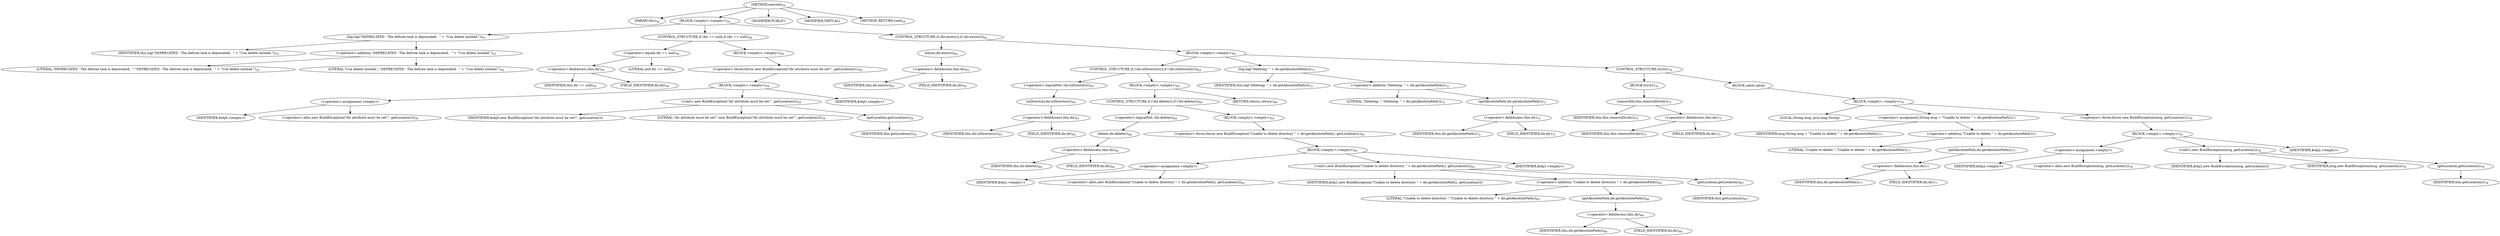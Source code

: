 digraph "execute" {  
"34" [label = <(METHOD,execute)<SUB>54</SUB>> ]
"6" [label = <(PARAM,this)<SUB>54</SUB>> ]
"35" [label = <(BLOCK,&lt;empty&gt;,&lt;empty&gt;)<SUB>54</SUB>> ]
"36" [label = <(log,log(&quot;DEPRECATED - The deltree task is deprecated.  &quot; + &quot;Use delete instead.&quot;))<SUB>55</SUB>> ]
"5" [label = <(IDENTIFIER,this,log(&quot;DEPRECATED - The deltree task is deprecated.  &quot; + &quot;Use delete instead.&quot;))<SUB>55</SUB>> ]
"37" [label = <(&lt;operator&gt;.addition,&quot;DEPRECATED - The deltree task is deprecated.  &quot; + &quot;Use delete instead.&quot;)<SUB>55</SUB>> ]
"38" [label = <(LITERAL,&quot;DEPRECATED - The deltree task is deprecated.  &quot;,&quot;DEPRECATED - The deltree task is deprecated.  &quot; + &quot;Use delete instead.&quot;)<SUB>55</SUB>> ]
"39" [label = <(LITERAL,&quot;Use delete instead.&quot;,&quot;DEPRECATED - The deltree task is deprecated.  &quot; + &quot;Use delete instead.&quot;)<SUB>56</SUB>> ]
"40" [label = <(CONTROL_STRUCTURE,if (dir == null),if (dir == null))<SUB>58</SUB>> ]
"41" [label = <(&lt;operator&gt;.equals,dir == null)<SUB>58</SUB>> ]
"42" [label = <(&lt;operator&gt;.fieldAccess,this.dir)<SUB>58</SUB>> ]
"43" [label = <(IDENTIFIER,this,dir == null)<SUB>58</SUB>> ]
"44" [label = <(FIELD_IDENTIFIER,dir,dir)<SUB>58</SUB>> ]
"45" [label = <(LITERAL,null,dir == null)<SUB>58</SUB>> ]
"46" [label = <(BLOCK,&lt;empty&gt;,&lt;empty&gt;)<SUB>58</SUB>> ]
"47" [label = <(&lt;operator&gt;.throw,throw new BuildException(&quot;dir attribute must be set!&quot;, getLocation());)<SUB>59</SUB>> ]
"48" [label = <(BLOCK,&lt;empty&gt;,&lt;empty&gt;)<SUB>59</SUB>> ]
"49" [label = <(&lt;operator&gt;.assignment,&lt;empty&gt;)> ]
"50" [label = <(IDENTIFIER,$obj0,&lt;empty&gt;)> ]
"51" [label = <(&lt;operator&gt;.alloc,new BuildException(&quot;dir attribute must be set!&quot;, getLocation()))<SUB>59</SUB>> ]
"52" [label = <(&lt;init&gt;,new BuildException(&quot;dir attribute must be set!&quot;, getLocation()))<SUB>59</SUB>> ]
"53" [label = <(IDENTIFIER,$obj0,new BuildException(&quot;dir attribute must be set!&quot;, getLocation()))> ]
"54" [label = <(LITERAL,&quot;dir attribute must be set!&quot;,new BuildException(&quot;dir attribute must be set!&quot;, getLocation()))<SUB>59</SUB>> ]
"55" [label = <(getLocation,getLocation())<SUB>59</SUB>> ]
"7" [label = <(IDENTIFIER,this,getLocation())<SUB>59</SUB>> ]
"56" [label = <(IDENTIFIER,$obj0,&lt;empty&gt;)> ]
"57" [label = <(CONTROL_STRUCTURE,if (dir.exists()),if (dir.exists()))<SUB>62</SUB>> ]
"58" [label = <(exists,dir.exists())<SUB>62</SUB>> ]
"59" [label = <(&lt;operator&gt;.fieldAccess,this.dir)<SUB>62</SUB>> ]
"60" [label = <(IDENTIFIER,this,dir.exists())<SUB>62</SUB>> ]
"61" [label = <(FIELD_IDENTIFIER,dir,dir)<SUB>62</SUB>> ]
"62" [label = <(BLOCK,&lt;empty&gt;,&lt;empty&gt;)<SUB>62</SUB>> ]
"63" [label = <(CONTROL_STRUCTURE,if (!dir.isDirectory()),if (!dir.isDirectory()))<SUB>63</SUB>> ]
"64" [label = <(&lt;operator&gt;.logicalNot,!dir.isDirectory())<SUB>63</SUB>> ]
"65" [label = <(isDirectory,dir.isDirectory())<SUB>63</SUB>> ]
"66" [label = <(&lt;operator&gt;.fieldAccess,this.dir)<SUB>63</SUB>> ]
"67" [label = <(IDENTIFIER,this,dir.isDirectory())<SUB>63</SUB>> ]
"68" [label = <(FIELD_IDENTIFIER,dir,dir)<SUB>63</SUB>> ]
"69" [label = <(BLOCK,&lt;empty&gt;,&lt;empty&gt;)<SUB>63</SUB>> ]
"70" [label = <(CONTROL_STRUCTURE,if (!dir.delete()),if (!dir.delete()))<SUB>64</SUB>> ]
"71" [label = <(&lt;operator&gt;.logicalNot,!dir.delete())<SUB>64</SUB>> ]
"72" [label = <(delete,dir.delete())<SUB>64</SUB>> ]
"73" [label = <(&lt;operator&gt;.fieldAccess,this.dir)<SUB>64</SUB>> ]
"74" [label = <(IDENTIFIER,this,dir.delete())<SUB>64</SUB>> ]
"75" [label = <(FIELD_IDENTIFIER,dir,dir)<SUB>64</SUB>> ]
"76" [label = <(BLOCK,&lt;empty&gt;,&lt;empty&gt;)<SUB>64</SUB>> ]
"77" [label = <(&lt;operator&gt;.throw,throw new BuildException(&quot;Unable to delete directory &quot; + dir.getAbsolutePath(), getLocation());)<SUB>65</SUB>> ]
"78" [label = <(BLOCK,&lt;empty&gt;,&lt;empty&gt;)<SUB>65</SUB>> ]
"79" [label = <(&lt;operator&gt;.assignment,&lt;empty&gt;)> ]
"80" [label = <(IDENTIFIER,$obj1,&lt;empty&gt;)> ]
"81" [label = <(&lt;operator&gt;.alloc,new BuildException(&quot;Unable to delete directory &quot; + dir.getAbsolutePath(), getLocation()))<SUB>65</SUB>> ]
"82" [label = <(&lt;init&gt;,new BuildException(&quot;Unable to delete directory &quot; + dir.getAbsolutePath(), getLocation()))<SUB>65</SUB>> ]
"83" [label = <(IDENTIFIER,$obj1,new BuildException(&quot;Unable to delete directory &quot; + dir.getAbsolutePath(), getLocation()))> ]
"84" [label = <(&lt;operator&gt;.addition,&quot;Unable to delete directory &quot; + dir.getAbsolutePath())<SUB>65</SUB>> ]
"85" [label = <(LITERAL,&quot;Unable to delete directory &quot;,&quot;Unable to delete directory &quot; + dir.getAbsolutePath())<SUB>65</SUB>> ]
"86" [label = <(getAbsolutePath,dir.getAbsolutePath())<SUB>66</SUB>> ]
"87" [label = <(&lt;operator&gt;.fieldAccess,this.dir)<SUB>66</SUB>> ]
"88" [label = <(IDENTIFIER,this,dir.getAbsolutePath())<SUB>66</SUB>> ]
"89" [label = <(FIELD_IDENTIFIER,dir,dir)<SUB>66</SUB>> ]
"90" [label = <(getLocation,getLocation())<SUB>67</SUB>> ]
"8" [label = <(IDENTIFIER,this,getLocation())<SUB>67</SUB>> ]
"91" [label = <(IDENTIFIER,$obj1,&lt;empty&gt;)> ]
"92" [label = <(RETURN,return;,return;)<SUB>69</SUB>> ]
"93" [label = <(log,log(&quot;Deleting: &quot; + dir.getAbsolutePath()))<SUB>72</SUB>> ]
"9" [label = <(IDENTIFIER,this,log(&quot;Deleting: &quot; + dir.getAbsolutePath()))<SUB>72</SUB>> ]
"94" [label = <(&lt;operator&gt;.addition,&quot;Deleting: &quot; + dir.getAbsolutePath())<SUB>72</SUB>> ]
"95" [label = <(LITERAL,&quot;Deleting: &quot;,&quot;Deleting: &quot; + dir.getAbsolutePath())<SUB>72</SUB>> ]
"96" [label = <(getAbsolutePath,dir.getAbsolutePath())<SUB>72</SUB>> ]
"97" [label = <(&lt;operator&gt;.fieldAccess,this.dir)<SUB>72</SUB>> ]
"98" [label = <(IDENTIFIER,this,dir.getAbsolutePath())<SUB>72</SUB>> ]
"99" [label = <(FIELD_IDENTIFIER,dir,dir)<SUB>72</SUB>> ]
"100" [label = <(CONTROL_STRUCTURE,try,try)<SUB>74</SUB>> ]
"101" [label = <(BLOCK,try,try)<SUB>74</SUB>> ]
"102" [label = <(removeDir,this.removeDir(dir))<SUB>75</SUB>> ]
"10" [label = <(IDENTIFIER,this,this.removeDir(dir))<SUB>75</SUB>> ]
"103" [label = <(&lt;operator&gt;.fieldAccess,this.dir)<SUB>75</SUB>> ]
"104" [label = <(IDENTIFIER,this,this.removeDir(dir))<SUB>75</SUB>> ]
"105" [label = <(FIELD_IDENTIFIER,dir,dir)<SUB>75</SUB>> ]
"106" [label = <(BLOCK,catch,catch)> ]
"107" [label = <(BLOCK,&lt;empty&gt;,&lt;empty&gt;)<SUB>76</SUB>> ]
"108" [label = <(LOCAL,String msg: java.lang.String)> ]
"109" [label = <(&lt;operator&gt;.assignment,String msg = &quot;Unable to delete &quot; + dir.getAbsolutePath())<SUB>77</SUB>> ]
"110" [label = <(IDENTIFIER,msg,String msg = &quot;Unable to delete &quot; + dir.getAbsolutePath())<SUB>77</SUB>> ]
"111" [label = <(&lt;operator&gt;.addition,&quot;Unable to delete &quot; + dir.getAbsolutePath())<SUB>77</SUB>> ]
"112" [label = <(LITERAL,&quot;Unable to delete &quot;,&quot;Unable to delete &quot; + dir.getAbsolutePath())<SUB>77</SUB>> ]
"113" [label = <(getAbsolutePath,dir.getAbsolutePath())<SUB>77</SUB>> ]
"114" [label = <(&lt;operator&gt;.fieldAccess,this.dir)<SUB>77</SUB>> ]
"115" [label = <(IDENTIFIER,this,dir.getAbsolutePath())<SUB>77</SUB>> ]
"116" [label = <(FIELD_IDENTIFIER,dir,dir)<SUB>77</SUB>> ]
"117" [label = <(&lt;operator&gt;.throw,throw new BuildException(msg, getLocation());)<SUB>78</SUB>> ]
"118" [label = <(BLOCK,&lt;empty&gt;,&lt;empty&gt;)<SUB>78</SUB>> ]
"119" [label = <(&lt;operator&gt;.assignment,&lt;empty&gt;)> ]
"120" [label = <(IDENTIFIER,$obj2,&lt;empty&gt;)> ]
"121" [label = <(&lt;operator&gt;.alloc,new BuildException(msg, getLocation()))<SUB>78</SUB>> ]
"122" [label = <(&lt;init&gt;,new BuildException(msg, getLocation()))<SUB>78</SUB>> ]
"123" [label = <(IDENTIFIER,$obj2,new BuildException(msg, getLocation()))> ]
"124" [label = <(IDENTIFIER,msg,new BuildException(msg, getLocation()))<SUB>78</SUB>> ]
"125" [label = <(getLocation,getLocation())<SUB>78</SUB>> ]
"11" [label = <(IDENTIFIER,this,getLocation())<SUB>78</SUB>> ]
"126" [label = <(IDENTIFIER,$obj2,&lt;empty&gt;)> ]
"127" [label = <(MODIFIER,PUBLIC)> ]
"128" [label = <(MODIFIER,VIRTUAL)> ]
"129" [label = <(METHOD_RETURN,void)<SUB>54</SUB>> ]
  "34" -> "6" 
  "34" -> "35" 
  "34" -> "127" 
  "34" -> "128" 
  "34" -> "129" 
  "35" -> "36" 
  "35" -> "40" 
  "35" -> "57" 
  "36" -> "5" 
  "36" -> "37" 
  "37" -> "38" 
  "37" -> "39" 
  "40" -> "41" 
  "40" -> "46" 
  "41" -> "42" 
  "41" -> "45" 
  "42" -> "43" 
  "42" -> "44" 
  "46" -> "47" 
  "47" -> "48" 
  "48" -> "49" 
  "48" -> "52" 
  "48" -> "56" 
  "49" -> "50" 
  "49" -> "51" 
  "52" -> "53" 
  "52" -> "54" 
  "52" -> "55" 
  "55" -> "7" 
  "57" -> "58" 
  "57" -> "62" 
  "58" -> "59" 
  "59" -> "60" 
  "59" -> "61" 
  "62" -> "63" 
  "62" -> "93" 
  "62" -> "100" 
  "63" -> "64" 
  "63" -> "69" 
  "64" -> "65" 
  "65" -> "66" 
  "66" -> "67" 
  "66" -> "68" 
  "69" -> "70" 
  "69" -> "92" 
  "70" -> "71" 
  "70" -> "76" 
  "71" -> "72" 
  "72" -> "73" 
  "73" -> "74" 
  "73" -> "75" 
  "76" -> "77" 
  "77" -> "78" 
  "78" -> "79" 
  "78" -> "82" 
  "78" -> "91" 
  "79" -> "80" 
  "79" -> "81" 
  "82" -> "83" 
  "82" -> "84" 
  "82" -> "90" 
  "84" -> "85" 
  "84" -> "86" 
  "86" -> "87" 
  "87" -> "88" 
  "87" -> "89" 
  "90" -> "8" 
  "93" -> "9" 
  "93" -> "94" 
  "94" -> "95" 
  "94" -> "96" 
  "96" -> "97" 
  "97" -> "98" 
  "97" -> "99" 
  "100" -> "101" 
  "100" -> "106" 
  "101" -> "102" 
  "102" -> "10" 
  "102" -> "103" 
  "103" -> "104" 
  "103" -> "105" 
  "106" -> "107" 
  "107" -> "108" 
  "107" -> "109" 
  "107" -> "117" 
  "109" -> "110" 
  "109" -> "111" 
  "111" -> "112" 
  "111" -> "113" 
  "113" -> "114" 
  "114" -> "115" 
  "114" -> "116" 
  "117" -> "118" 
  "118" -> "119" 
  "118" -> "122" 
  "118" -> "126" 
  "119" -> "120" 
  "119" -> "121" 
  "122" -> "123" 
  "122" -> "124" 
  "122" -> "125" 
  "125" -> "11" 
}
